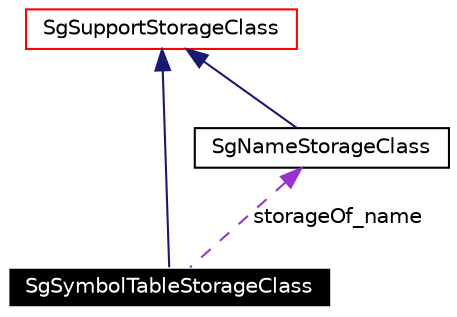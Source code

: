 digraph G
{
  edge [fontname="Helvetica",fontsize=10,labelfontname="Helvetica",labelfontsize=10];
  node [fontname="Helvetica",fontsize=10,shape=record];
  Node1 [label="SgSymbolTableStorageClass",height=0.2,width=0.4,color="white", fillcolor="black", style="filled" fontcolor="white"];
  Node2 -> Node1 [dir=back,color="midnightblue",fontsize=10,style="solid",fontname="Helvetica"];
  Node2 [label="SgSupportStorageClass",height=0.2,width=0.4,color="red",URL="$classSgSupportStorageClass.html"];
  Node3 -> Node1 [dir=back,color="darkorchid3",fontsize=10,style="dashed",label="storageOf_name",fontname="Helvetica"];
  Node3 [label="SgNameStorageClass",height=0.2,width=0.4,color="black",URL="$classSgNameStorageClass.html"];
  Node2 -> Node3 [dir=back,color="midnightblue",fontsize=10,style="solid",fontname="Helvetica"];
}
